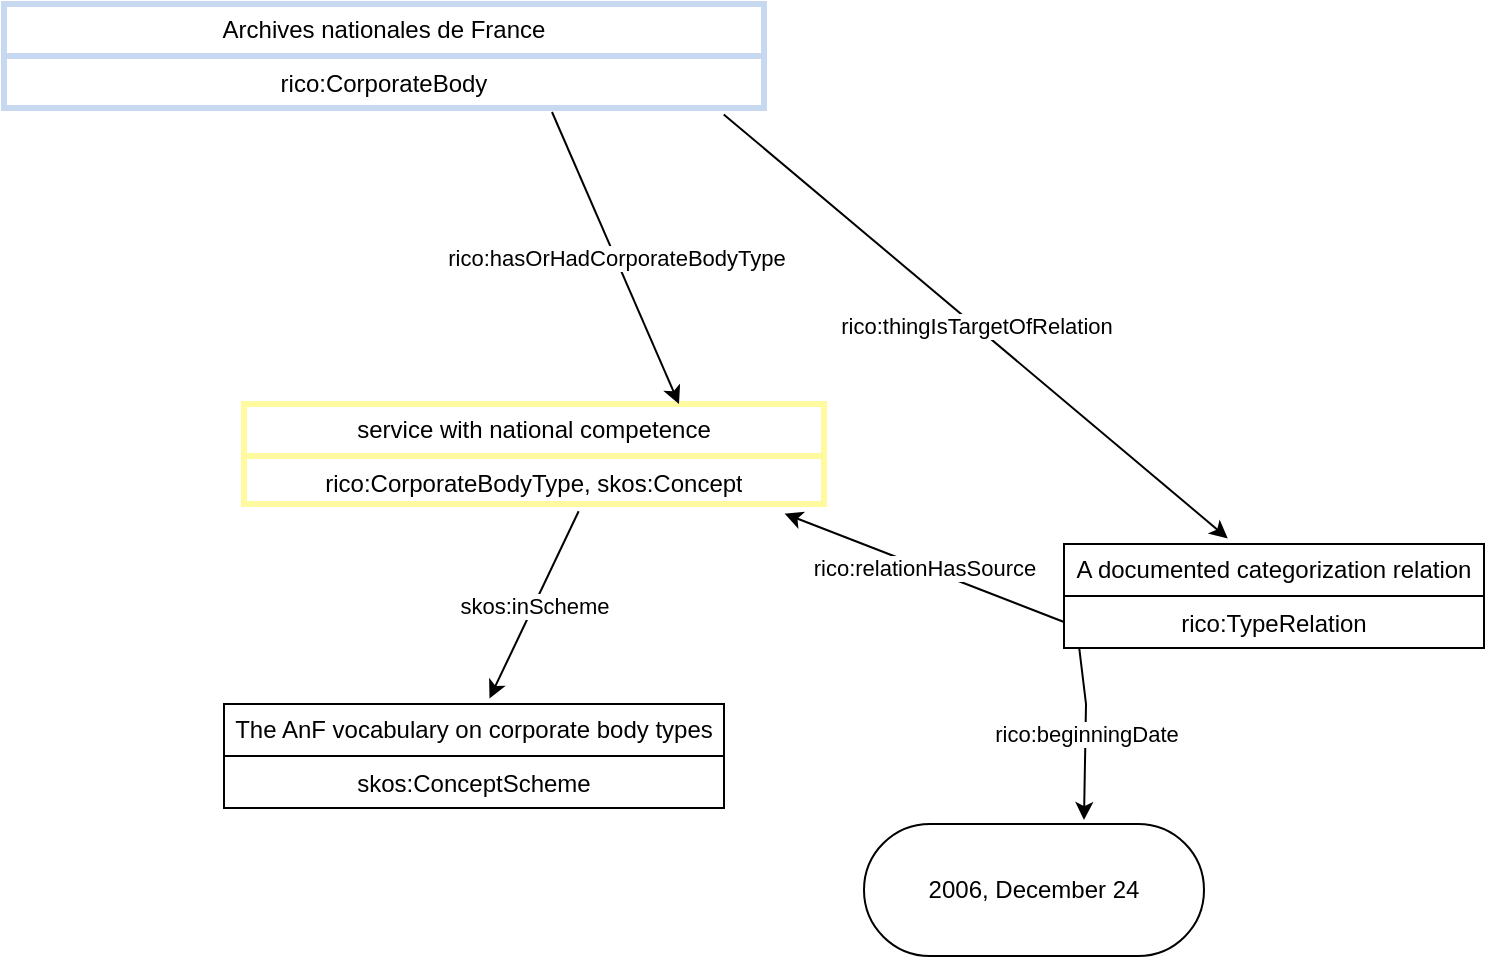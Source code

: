 <mxfile version="24.5.1" type="device">
  <diagram name="Page-1" id="1JxPmDrOZ6C-Ugt2GIDU">
    <mxGraphModel dx="1276" dy="607" grid="1" gridSize="10" guides="1" tooltips="1" connect="1" arrows="1" fold="1" page="1" pageScale="1" pageWidth="1169" pageHeight="827" math="0" shadow="0">
      <root>
        <mxCell id="0" />
        <mxCell id="1" parent="0" />
        <mxCell id="8VdEKnk1jZlLYVMc5YEI-3" value="&lt;span style=&quot;line-height: 115%; font-family: Helvetica, sans-serif;&quot;&gt;&lt;font style=&quot;font-size: 12px;&quot;&gt;Archives nationales de France&lt;/font&gt;&lt;/span&gt;" style="swimlane;fontStyle=0;childLayout=stackLayout;horizontal=1;startSize=26;strokeColor=#C6D9F1;strokeWidth=3;fillColor=none;horizontalStack=0;resizeParent=1;resizeParentMax=0;resizeLast=0;collapsible=1;marginBottom=0;whiteSpace=wrap;html=1;" parent="1" vertex="1">
          <mxGeometry x="130" y="80" width="380" height="52" as="geometry" />
        </mxCell>
        <mxCell id="8VdEKnk1jZlLYVMc5YEI-4" value="rico:CorporateBody" style="text;strokeColor=#C6D9F1;strokeWidth=3;fillColor=none;align=center;verticalAlign=top;spacingLeft=4;spacingRight=4;overflow=hidden;rotatable=0;points=[[0,0.5],[1,0.5]];portConstraint=eastwest;whiteSpace=wrap;html=1;" parent="8VdEKnk1jZlLYVMc5YEI-3" vertex="1">
          <mxGeometry y="26" width="380" height="26" as="geometry" />
        </mxCell>
        <mxCell id="8VdEKnk1jZlLYVMc5YEI-5" value="service with national competence" style="swimlane;fontStyle=0;childLayout=stackLayout;horizontal=1;startSize=26;strokeColor=#FFFAA0;strokeWidth=3;fillColor=none;horizontalStack=0;resizeParent=1;resizeParentMax=0;resizeLast=0;collapsible=1;marginBottom=0;whiteSpace=wrap;html=1;" parent="1" vertex="1">
          <mxGeometry x="250" y="280" width="290" height="50" as="geometry" />
        </mxCell>
        <mxCell id="8VdEKnk1jZlLYVMc5YEI-6" value="rico:CorporateBodyType, skos:Concept" style="text;strokeColor=#FFFAA0;strokeWidth=3;fillColor=none;align=center;verticalAlign=top;spacingLeft=4;spacingRight=4;overflow=hidden;rotatable=0;points=[[0,0.5],[1,0.5]];portConstraint=eastwest;whiteSpace=wrap;html=1;" parent="8VdEKnk1jZlLYVMc5YEI-5" vertex="1">
          <mxGeometry y="26" width="290" height="24" as="geometry" />
        </mxCell>
        <mxCell id="8VdEKnk1jZlLYVMc5YEI-20" value="" style="endArrow=classic;html=1;rounded=0;entryX=0.75;entryY=0;entryDx=0;entryDy=0;" parent="1" target="8VdEKnk1jZlLYVMc5YEI-5" edge="1">
          <mxGeometry relative="1" as="geometry">
            <mxPoint x="404" y="134" as="sourcePoint" />
            <mxPoint x="973" y="130" as="targetPoint" />
          </mxGeometry>
        </mxCell>
        <mxCell id="8VdEKnk1jZlLYVMc5YEI-21" value="rico:hasOrHadCorporateBodyType" style="edgeLabel;resizable=0;html=1;;align=center;verticalAlign=middle;" parent="8VdEKnk1jZlLYVMc5YEI-20" connectable="0" vertex="1">
          <mxGeometry relative="1" as="geometry" />
        </mxCell>
        <mxCell id="nHtug_AuCQl4-Nsb1y1J-13" value="The AnF vocabulary on corporate body types" style="swimlane;fontStyle=0;childLayout=stackLayout;horizontal=1;startSize=26;fillColor=none;horizontalStack=0;resizeParent=1;resizeParentMax=0;resizeLast=0;collapsible=1;marginBottom=0;whiteSpace=wrap;html=1;" parent="1" vertex="1">
          <mxGeometry x="240" y="430" width="250" height="52" as="geometry" />
        </mxCell>
        <mxCell id="nHtug_AuCQl4-Nsb1y1J-14" value="&lt;div&gt;skos:ConceptScheme&lt;/div&gt;" style="text;strokeColor=none;strokeColor=none;fillColor=none;align=center;verticalAlign=top;spacingLeft=4;spacingRight=4;overflow=hidden;rotatable=0;points=[[0,0.5],[1,0.5]];portConstraint=eastwest;whiteSpace=wrap;html=1;" parent="nHtug_AuCQl4-Nsb1y1J-13" vertex="1">
          <mxGeometry y="26" width="250" height="26" as="geometry" />
        </mxCell>
        <mxCell id="nHtug_AuCQl4-Nsb1y1J-15" value="" style="endArrow=classic;html=1;rounded=0;entryX=0.531;entryY=-0.054;entryDx=0;entryDy=0;entryPerimeter=0;exitX=0.577;exitY=1.15;exitDx=0;exitDy=0;exitPerimeter=0;" parent="1" source="8VdEKnk1jZlLYVMc5YEI-6" target="nHtug_AuCQl4-Nsb1y1J-13" edge="1">
          <mxGeometry relative="1" as="geometry">
            <mxPoint x="373" y="330" as="sourcePoint" />
            <mxPoint x="370" y="430" as="targetPoint" />
            <Array as="points" />
          </mxGeometry>
        </mxCell>
        <mxCell id="nHtug_AuCQl4-Nsb1y1J-16" value="skos:inScheme" style="edgeLabel;resizable=0;html=1;;align=center;verticalAlign=middle;" parent="nHtug_AuCQl4-Nsb1y1J-15" connectable="0" vertex="1">
          <mxGeometry relative="1" as="geometry" />
        </mxCell>
        <mxCell id="pRkFn8fLbrwOyceERFAQ-6" value="A documented categorization relation" style="swimlane;fontStyle=0;childLayout=stackLayout;horizontal=1;startSize=26;fillColor=none;horizontalStack=0;resizeParent=1;resizeParentMax=0;resizeLast=0;collapsible=1;marginBottom=0;whiteSpace=wrap;html=1;" vertex="1" parent="1">
          <mxGeometry x="660" y="350" width="210" height="52" as="geometry">
            <mxRectangle x="981" y="570" width="50" height="40" as="alternateBounds" />
          </mxGeometry>
        </mxCell>
        <mxCell id="pRkFn8fLbrwOyceERFAQ-8" value="2006, December 24" style="html=1;whiteSpace=wrap;rounded=1;arcSize=50;" vertex="1" parent="1">
          <mxGeometry x="560" y="490" width="170" height="66" as="geometry" />
        </mxCell>
        <mxCell id="pRkFn8fLbrwOyceERFAQ-9" value="" style="endArrow=classic;html=1;rounded=0;entryX=0.932;entryY=1.2;entryDx=0;entryDy=0;exitX=0;exitY=0.5;exitDx=0;exitDy=0;entryPerimeter=0;" edge="1" parent="1" source="pRkFn8fLbrwOyceERFAQ-7" target="8VdEKnk1jZlLYVMc5YEI-6">
          <mxGeometry relative="1" as="geometry">
            <mxPoint x="530" y="460" as="sourcePoint" />
            <mxPoint x="574" y="604" as="targetPoint" />
          </mxGeometry>
        </mxCell>
        <mxCell id="pRkFn8fLbrwOyceERFAQ-10" value="rico:relationHasSource" style="edgeLabel;resizable=0;html=1;;align=center;verticalAlign=middle;" connectable="0" vertex="1" parent="pRkFn8fLbrwOyceERFAQ-9">
          <mxGeometry relative="1" as="geometry" />
        </mxCell>
        <mxCell id="pRkFn8fLbrwOyceERFAQ-13" value="" style="endArrow=classic;html=1;rounded=0;exitX=0.947;exitY=1.123;exitDx=0;exitDy=0;exitPerimeter=0;entryX=0.39;entryY=-0.054;entryDx=0;entryDy=0;entryPerimeter=0;" edge="1" parent="1" source="8VdEKnk1jZlLYVMc5YEI-4" target="pRkFn8fLbrwOyceERFAQ-6">
          <mxGeometry relative="1" as="geometry">
            <mxPoint x="760" y="284" as="sourcePoint" />
            <mxPoint x="790" y="300" as="targetPoint" />
          </mxGeometry>
        </mxCell>
        <mxCell id="pRkFn8fLbrwOyceERFAQ-14" value="rico:thingIsTargetOfRelation" style="edgeLabel;resizable=0;html=1;;align=center;verticalAlign=middle;" connectable="0" vertex="1" parent="pRkFn8fLbrwOyceERFAQ-13">
          <mxGeometry relative="1" as="geometry" />
        </mxCell>
        <mxCell id="pRkFn8fLbrwOyceERFAQ-15" value="" style="endArrow=classic;html=1;rounded=0;exitX=0.036;exitY=0.985;exitDx=0;exitDy=0;exitPerimeter=0;entryX=0.647;entryY=-0.03;entryDx=0;entryDy=0;entryPerimeter=0;" edge="1" parent="1" source="pRkFn8fLbrwOyceERFAQ-7" target="pRkFn8fLbrwOyceERFAQ-8">
          <mxGeometry relative="1" as="geometry">
            <mxPoint x="670" y="399" as="sourcePoint" />
            <mxPoint x="650" y="480" as="targetPoint" />
            <Array as="points">
              <mxPoint x="671" y="430" />
            </Array>
          </mxGeometry>
        </mxCell>
        <mxCell id="pRkFn8fLbrwOyceERFAQ-16" value="rico:beginningDate" style="edgeLabel;resizable=0;html=1;;align=center;verticalAlign=middle;" connectable="0" vertex="1" parent="pRkFn8fLbrwOyceERFAQ-15">
          <mxGeometry relative="1" as="geometry" />
        </mxCell>
        <mxCell id="pRkFn8fLbrwOyceERFAQ-7" value="rico:TypeRelation&lt;div&gt;&lt;br&gt;&lt;/div&gt;" style="text;strokeColor=none;fillColor=none;align=center;verticalAlign=top;spacingLeft=4;spacingRight=4;overflow=hidden;rotatable=0;points=[[0,0.5],[1,0.5]];portConstraint=eastwest;whiteSpace=wrap;html=1;" vertex="1" parent="1">
          <mxGeometry x="660" y="376" width="210" height="26" as="geometry" />
        </mxCell>
      </root>
    </mxGraphModel>
  </diagram>
</mxfile>
